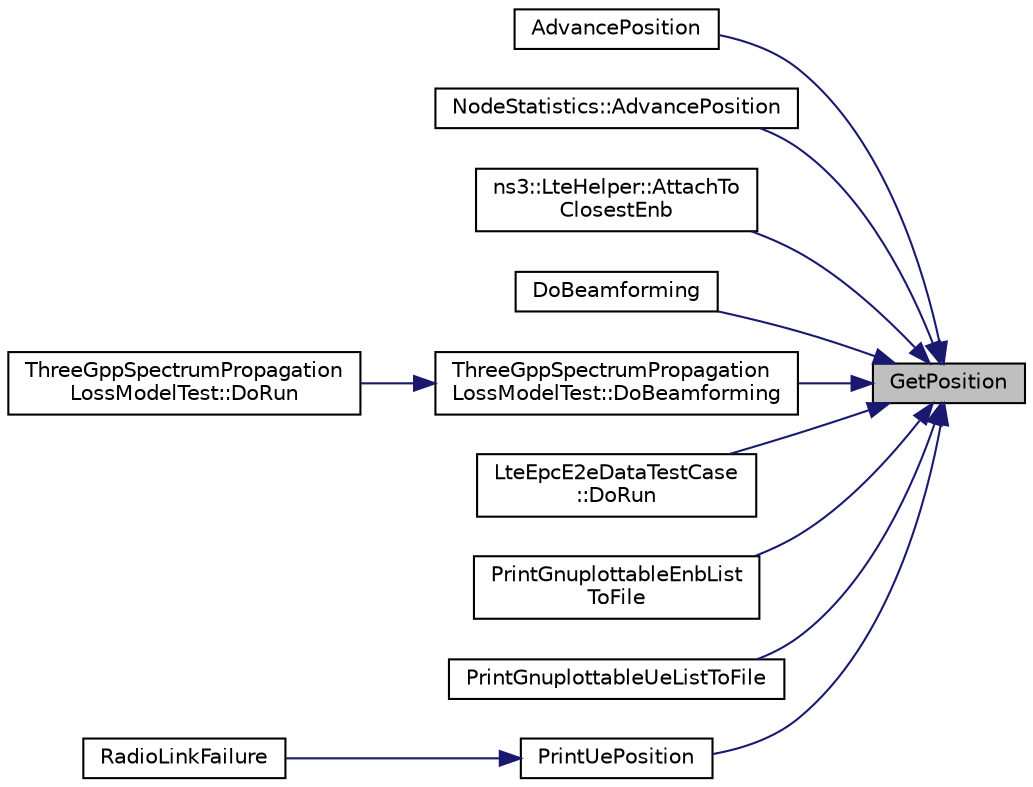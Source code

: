 digraph "GetPosition"
{
 // LATEX_PDF_SIZE
  edge [fontname="Helvetica",fontsize="10",labelfontname="Helvetica",labelfontsize="10"];
  node [fontname="Helvetica",fontsize="10",shape=record];
  rankdir="RL";
  Node1 [label="GetPosition",height=0.2,width=0.4,color="black", fillcolor="grey75", style="filled", fontcolor="black",tooltip=" "];
  Node1 -> Node2 [dir="back",color="midnightblue",fontsize="10",style="solid",fontname="Helvetica"];
  Node2 [label="AdvancePosition",height=0.2,width=0.4,color="black", fillcolor="white", style="filled",URL="$wifi-ap_8cc.html#a9ca9e78624ac8d9002899ad1894f374a",tooltip=" "];
  Node1 -> Node3 [dir="back",color="midnightblue",fontsize="10",style="solid",fontname="Helvetica"];
  Node3 [label="NodeStatistics::AdvancePosition",height=0.2,width=0.4,color="black", fillcolor="white", style="filled",URL="$class_node_statistics.html#ad7779c10019007bd3d9401aefa795e35",tooltip=" "];
  Node1 -> Node4 [dir="back",color="midnightblue",fontsize="10",style="solid",fontname="Helvetica"];
  Node4 [label="ns3::LteHelper::AttachTo\lClosestEnb",height=0.2,width=0.4,color="black", fillcolor="white", style="filled",URL="$classns3_1_1_lte_helper.html#a53c58a26c1e017b8116e86d82d5897bb",tooltip="Manual attachment of a UE device to the network via the closest eNodeB (with respect to distance) amo..."];
  Node1 -> Node5 [dir="back",color="midnightblue",fontsize="10",style="solid",fontname="Helvetica"];
  Node5 [label="DoBeamforming",height=0.2,width=0.4,color="black", fillcolor="white", style="filled",URL="$three-gpp-v2v-channel-example_8cc.html#a6c3fead2a5b07b90a1ad7cd83b24dc4b",tooltip="Perform the beamforming using the DFT beamforming method."];
  Node1 -> Node6 [dir="back",color="midnightblue",fontsize="10",style="solid",fontname="Helvetica"];
  Node6 [label="ThreeGppSpectrumPropagation\lLossModelTest::DoBeamforming",height=0.2,width=0.4,color="black", fillcolor="white", style="filled",URL="$class_three_gpp_spectrum_propagation_loss_model_test.html#adca8880345b8742615750be25b547f3f",tooltip="Points the beam of thisDevice towards otherDevice."];
  Node6 -> Node7 [dir="back",color="midnightblue",fontsize="10",style="solid",fontname="Helvetica"];
  Node7 [label="ThreeGppSpectrumPropagation\lLossModelTest::DoRun",height=0.2,width=0.4,color="black", fillcolor="white", style="filled",URL="$class_three_gpp_spectrum_propagation_loss_model_test.html#ab450da09766147dacd0d209d5e7d9044",tooltip="Build the test scenario."];
  Node1 -> Node8 [dir="back",color="midnightblue",fontsize="10",style="solid",fontname="Helvetica"];
  Node8 [label="LteEpcE2eDataTestCase\l::DoRun",height=0.2,width=0.4,color="black", fillcolor="white", style="filled",URL="$class_lte_epc_e2e_data_test_case.html#a7b55bb639cd07d8b68365444a4cea639",tooltip="Implementation to actually run this TestCase."];
  Node1 -> Node9 [dir="back",color="midnightblue",fontsize="10",style="solid",fontname="Helvetica"];
  Node9 [label="PrintGnuplottableEnbList\lToFile",height=0.2,width=0.4,color="black", fillcolor="white", style="filled",URL="$lena-distributed-ffr_8cc.html#a7e3aa5272ba032faa7717e0f3ba2f73d",tooltip=" "];
  Node1 -> Node10 [dir="back",color="midnightblue",fontsize="10",style="solid",fontname="Helvetica"];
  Node10 [label="PrintGnuplottableUeListToFile",height=0.2,width=0.4,color="black", fillcolor="white", style="filled",URL="$lena-distributed-ffr_8cc.html#ad818a3dd4c090b8ecaba926e5272c409",tooltip=" "];
  Node1 -> Node11 [dir="back",color="midnightblue",fontsize="10",style="solid",fontname="Helvetica"];
  Node11 [label="PrintUePosition",height=0.2,width=0.4,color="black", fillcolor="white", style="filled",URL="$lena-radio-link-failure_8cc.html#ab10f5bc1655637684b6f563b3b2bb5e9",tooltip=" "];
  Node11 -> Node12 [dir="back",color="midnightblue",fontsize="10",style="solid",fontname="Helvetica"];
  Node12 [label="RadioLinkFailure",height=0.2,width=0.4,color="black", fillcolor="white", style="filled",URL="$lena-radio-link-failure_8cc.html#adedb0860506307e6d10e65a71821360f",tooltip=" "];
}
